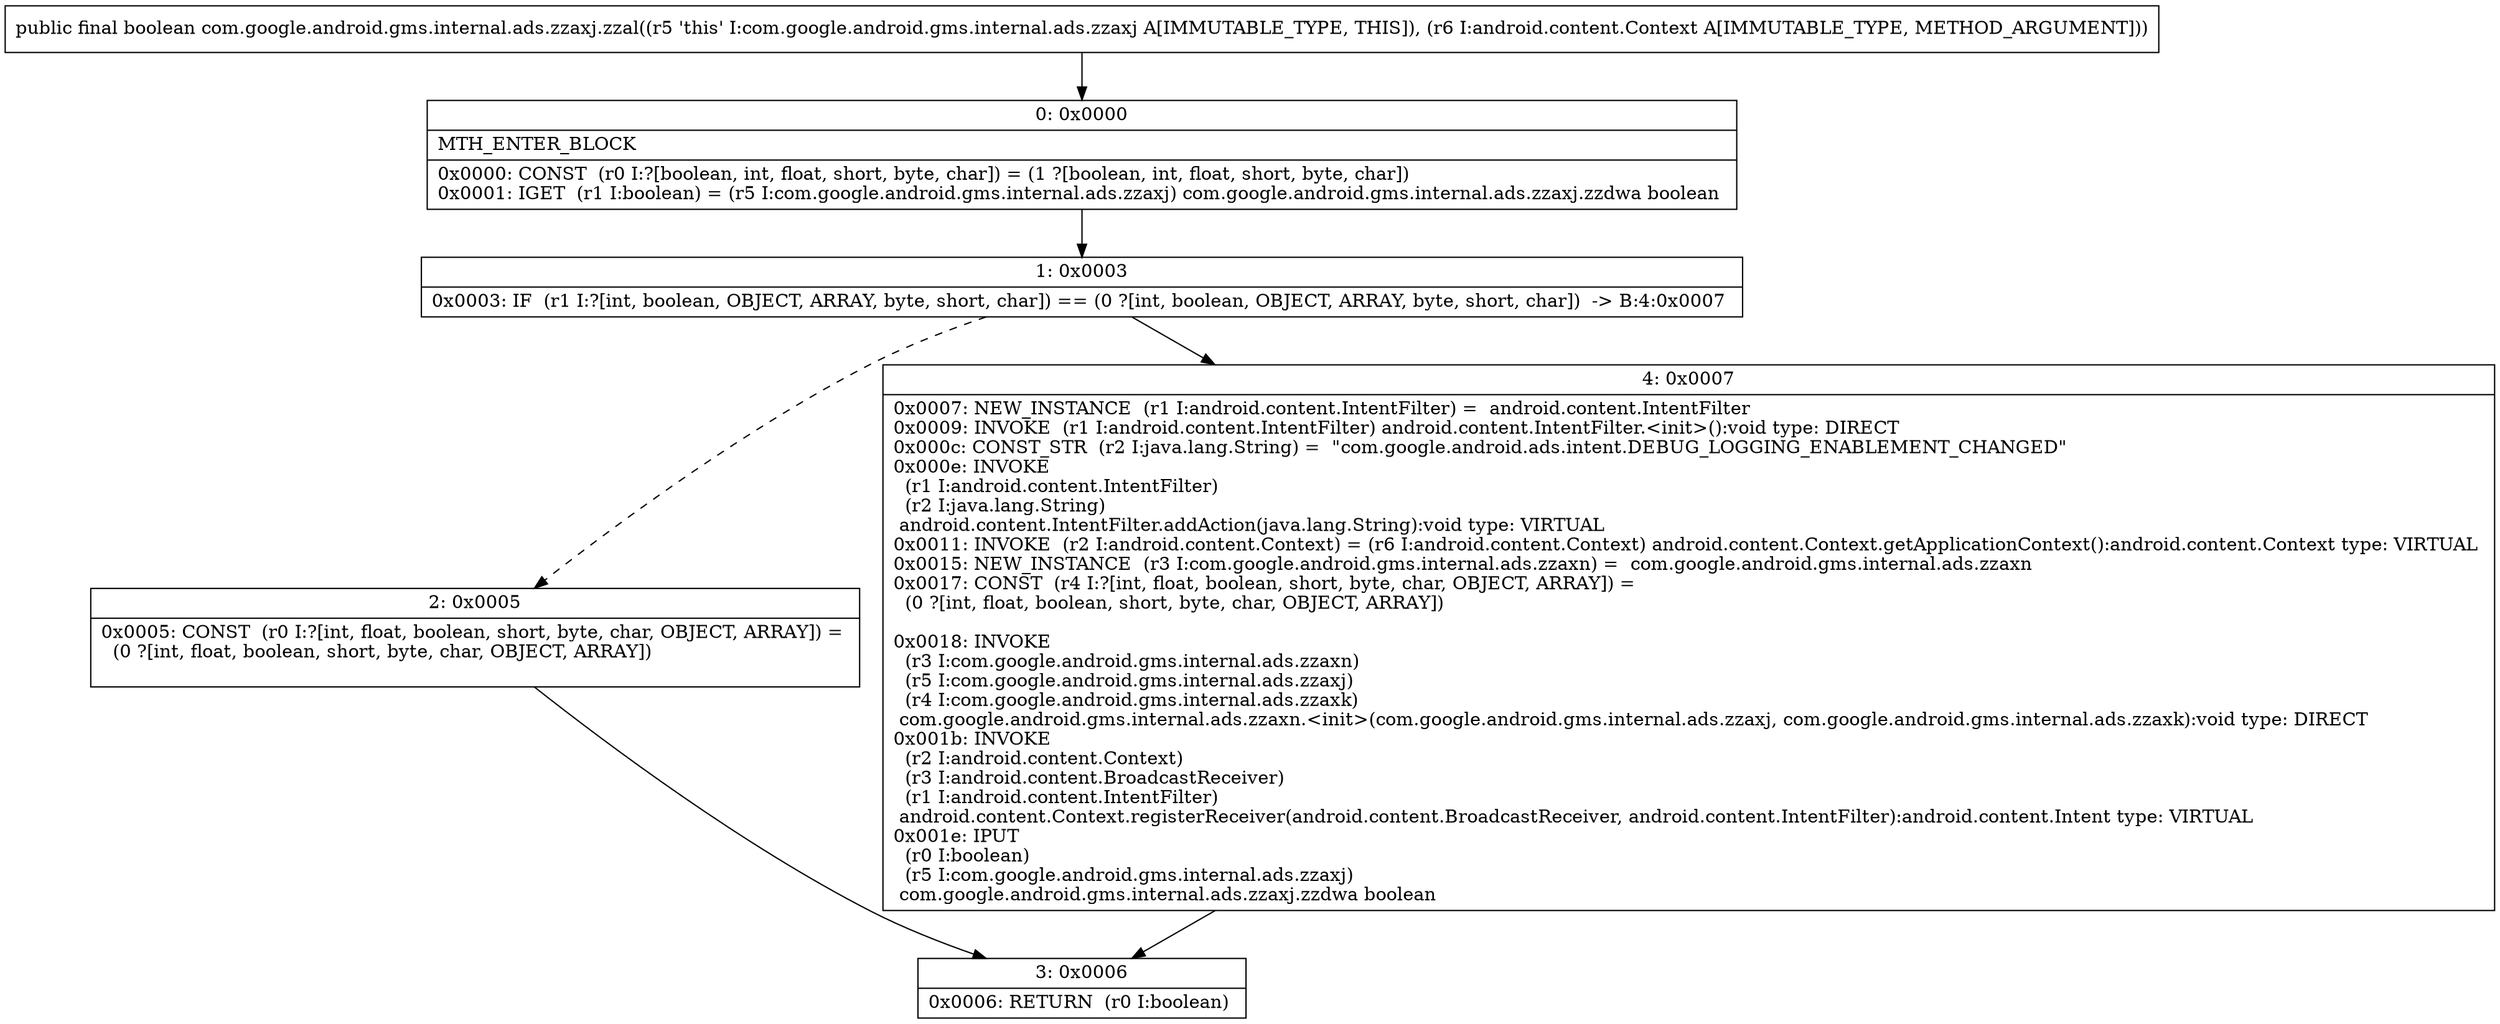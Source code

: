 digraph "CFG forcom.google.android.gms.internal.ads.zzaxj.zzal(Landroid\/content\/Context;)Z" {
Node_0 [shape=record,label="{0\:\ 0x0000|MTH_ENTER_BLOCK\l|0x0000: CONST  (r0 I:?[boolean, int, float, short, byte, char]) = (1 ?[boolean, int, float, short, byte, char]) \l0x0001: IGET  (r1 I:boolean) = (r5 I:com.google.android.gms.internal.ads.zzaxj) com.google.android.gms.internal.ads.zzaxj.zzdwa boolean \l}"];
Node_1 [shape=record,label="{1\:\ 0x0003|0x0003: IF  (r1 I:?[int, boolean, OBJECT, ARRAY, byte, short, char]) == (0 ?[int, boolean, OBJECT, ARRAY, byte, short, char])  \-\> B:4:0x0007 \l}"];
Node_2 [shape=record,label="{2\:\ 0x0005|0x0005: CONST  (r0 I:?[int, float, boolean, short, byte, char, OBJECT, ARRAY]) = \l  (0 ?[int, float, boolean, short, byte, char, OBJECT, ARRAY])\l \l}"];
Node_3 [shape=record,label="{3\:\ 0x0006|0x0006: RETURN  (r0 I:boolean) \l}"];
Node_4 [shape=record,label="{4\:\ 0x0007|0x0007: NEW_INSTANCE  (r1 I:android.content.IntentFilter) =  android.content.IntentFilter \l0x0009: INVOKE  (r1 I:android.content.IntentFilter) android.content.IntentFilter.\<init\>():void type: DIRECT \l0x000c: CONST_STR  (r2 I:java.lang.String) =  \"com.google.android.ads.intent.DEBUG_LOGGING_ENABLEMENT_CHANGED\" \l0x000e: INVOKE  \l  (r1 I:android.content.IntentFilter)\l  (r2 I:java.lang.String)\l android.content.IntentFilter.addAction(java.lang.String):void type: VIRTUAL \l0x0011: INVOKE  (r2 I:android.content.Context) = (r6 I:android.content.Context) android.content.Context.getApplicationContext():android.content.Context type: VIRTUAL \l0x0015: NEW_INSTANCE  (r3 I:com.google.android.gms.internal.ads.zzaxn) =  com.google.android.gms.internal.ads.zzaxn \l0x0017: CONST  (r4 I:?[int, float, boolean, short, byte, char, OBJECT, ARRAY]) = \l  (0 ?[int, float, boolean, short, byte, char, OBJECT, ARRAY])\l \l0x0018: INVOKE  \l  (r3 I:com.google.android.gms.internal.ads.zzaxn)\l  (r5 I:com.google.android.gms.internal.ads.zzaxj)\l  (r4 I:com.google.android.gms.internal.ads.zzaxk)\l com.google.android.gms.internal.ads.zzaxn.\<init\>(com.google.android.gms.internal.ads.zzaxj, com.google.android.gms.internal.ads.zzaxk):void type: DIRECT \l0x001b: INVOKE  \l  (r2 I:android.content.Context)\l  (r3 I:android.content.BroadcastReceiver)\l  (r1 I:android.content.IntentFilter)\l android.content.Context.registerReceiver(android.content.BroadcastReceiver, android.content.IntentFilter):android.content.Intent type: VIRTUAL \l0x001e: IPUT  \l  (r0 I:boolean)\l  (r5 I:com.google.android.gms.internal.ads.zzaxj)\l com.google.android.gms.internal.ads.zzaxj.zzdwa boolean \l}"];
MethodNode[shape=record,label="{public final boolean com.google.android.gms.internal.ads.zzaxj.zzal((r5 'this' I:com.google.android.gms.internal.ads.zzaxj A[IMMUTABLE_TYPE, THIS]), (r6 I:android.content.Context A[IMMUTABLE_TYPE, METHOD_ARGUMENT])) }"];
MethodNode -> Node_0;
Node_0 -> Node_1;
Node_1 -> Node_2[style=dashed];
Node_1 -> Node_4;
Node_2 -> Node_3;
Node_4 -> Node_3;
}

